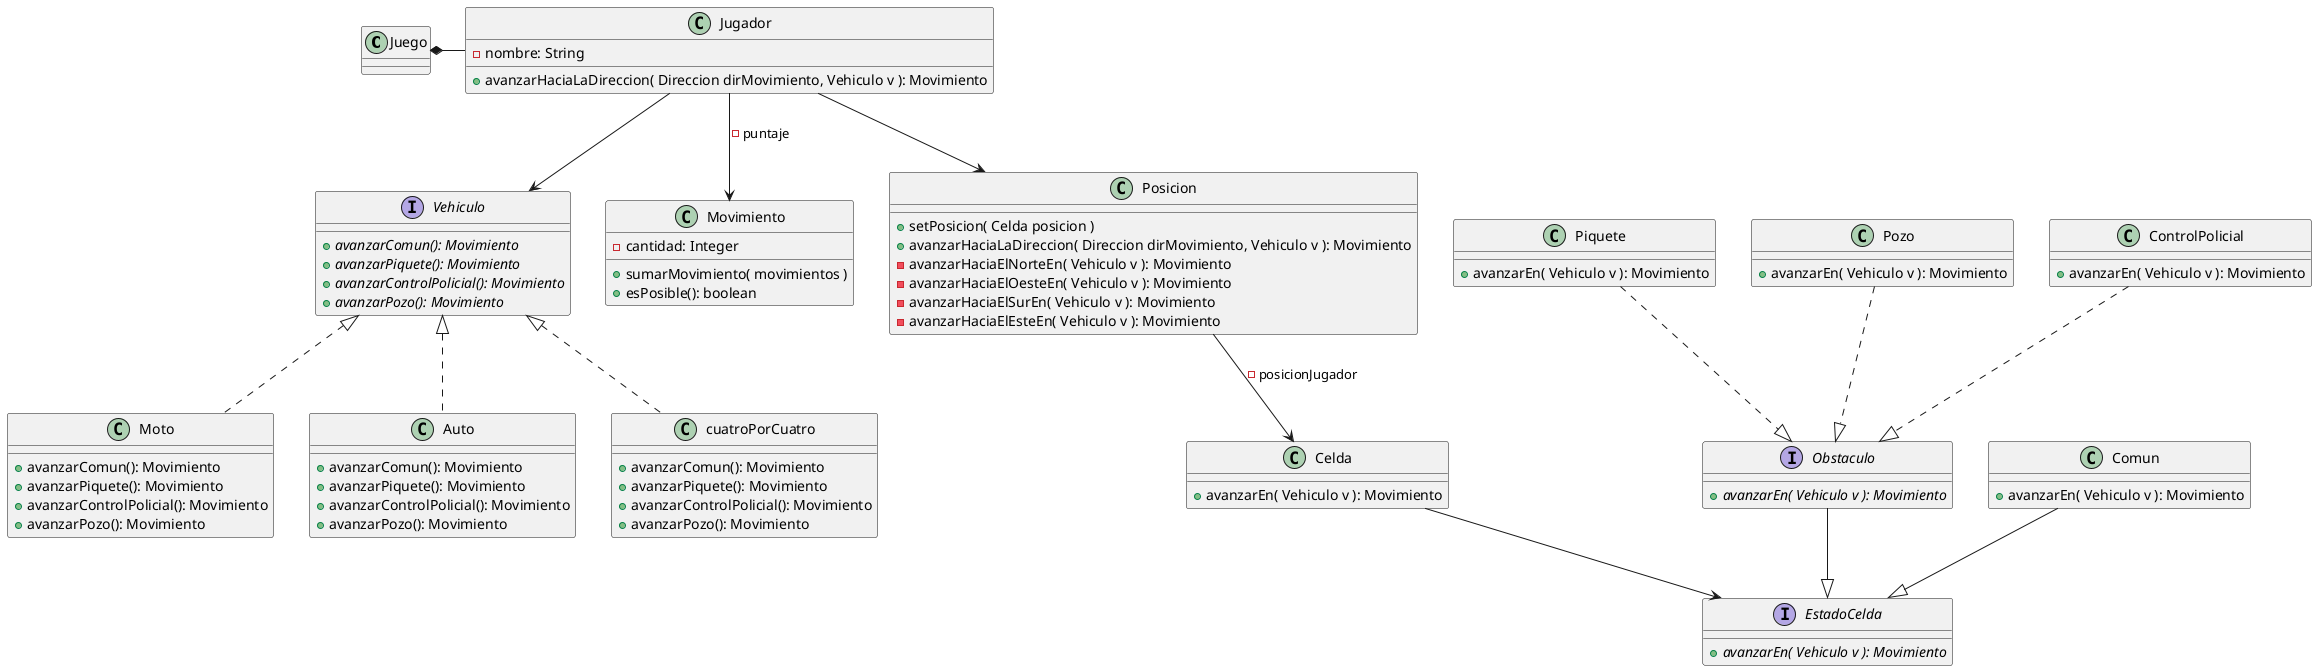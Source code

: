 @startuml
' Diagrama que representa lo necesario para
'visualizar el diagrama secuencia Version 0.1

'Clase que encargada de la lógica del juego
class Juego

Juego *-right- Jugador

'Clase que encapsula la logica de movimientos.
class Movimiento{
    - cantidad: Integer
    + sumarMovimiento( movimientos )
    + esPosible(): boolean
}

interface Vehiculo{
    + {abstract} avanzarComun(): Movimiento
    + {abstract} avanzarPiquete(): Movimiento
    + {abstract} avanzarControlPolicial(): Movimiento
    + {abstract} avanzarPozo(): Movimiento
}

Moto .up.|> Vehiculo
Auto .up.|> Vehiculo
cuatroPorCuatro .up.|> Vehiculo

class Moto{
    + avanzarComun(): Movimiento
    + avanzarPiquete(): Movimiento
    + avanzarControlPolicial(): Movimiento
    + avanzarPozo(): Movimiento
}
class Auto{
    + avanzarComun(): Movimiento
    + avanzarPiquete(): Movimiento
    + avanzarControlPolicial(): Movimiento
    + avanzarPozo(): Movimiento
}
class cuatroPorCuatro{
    + avanzarComun(): Movimiento
    + avanzarPiquete(): Movimiento
    + avanzarControlPolicial(): Movimiento
    + avanzarPozo(): Movimiento
}




'Clase que representa el estado del jugador.
class Jugador{
    - nombre: String
    + avanzarHaciaLaDireccion( Direccion dirMovimiento, Vehiculo v ): Movimiento
}

Jugador -down-> Vehiculo
Jugador --> Movimiento: - puntaje
Jugador --> Posicion

'Hay que ver como, pero de alguna manera, por medio de la celda que compone a la posicion
'le hablamos a una de las celdas adyacentes para movernos con el vehiculo.
class Posicion{
    + setPosicion( Celda posicion )
    + avanzarHaciaLaDireccion( Direccion dirMovimiento, Vehiculo v ): Movimiento
    - avanzarHaciaElNorteEn( Vehiculo v ): Movimiento
    - avanzarHaciaElOesteEn( Vehiculo v ): Movimiento
    - avanzarHaciaElSurEn( Vehiculo v ): Movimiento
    - avanzarHaciaElEsteEn( Vehiculo v ): Movimiento
}

Posicion --> Celda: - posicionJugador

'Clase que representa cada manzana del mapa.
'Esta se va a comunicar con su estado, que representa
'un "evento" particular.
class Celda{
    + avanzarEn( Vehiculo v ): Movimiento
}

Celda --> EstadoCelda

'Patron State, cada celda tiene un estado/evento que va a utilizar
'la información que le pasemos por parametros de manera distinta.

interface EstadoCelda{
    + {abstract} avanzarEn( Vehiculo v ): Movimiento
}

Obstaculo --|> EstadoCelda
Comun --|> EstadoCelda

class Comun{
    + avanzarEn( Vehiculo v ): Movimiento
}

interface Obstaculo{
    + {abstract} avanzarEn( Vehiculo v ): Movimiento
}

class Piquete{
    + avanzarEn( Vehiculo v ): Movimiento
}
class Pozo{
    + avanzarEn( Vehiculo v ): Movimiento
}
class ControlPolicial{
    + avanzarEn( Vehiculo v ): Movimiento
}

Piquete ..|> Obstaculo
Pozo ..|> Obstaculo
ControlPolicial ..|> Obstaculo


/' Por ahora no nos interesan las sorpresas
interface Sorpresa{
    + {abstract} avanzarEn( Vehiculo v ): Movimiento
}

Sorpresa --|> EstadoCelda
class Favorable{
    + avanzarEn( Vehiculo v ): Movimiento
}
Favorable ..|> Sorpresa
class Desfavorable{
    + avanzarEn( Vehiculo v ): Movimiento
}
Desfavorable ..|> Sorpresa
class CambioVehiculo{
    + avanzarEn( Vehiculo v ): Movimiento
}
CambioVehiculo ..|> Sorpresa
'/
@enduml